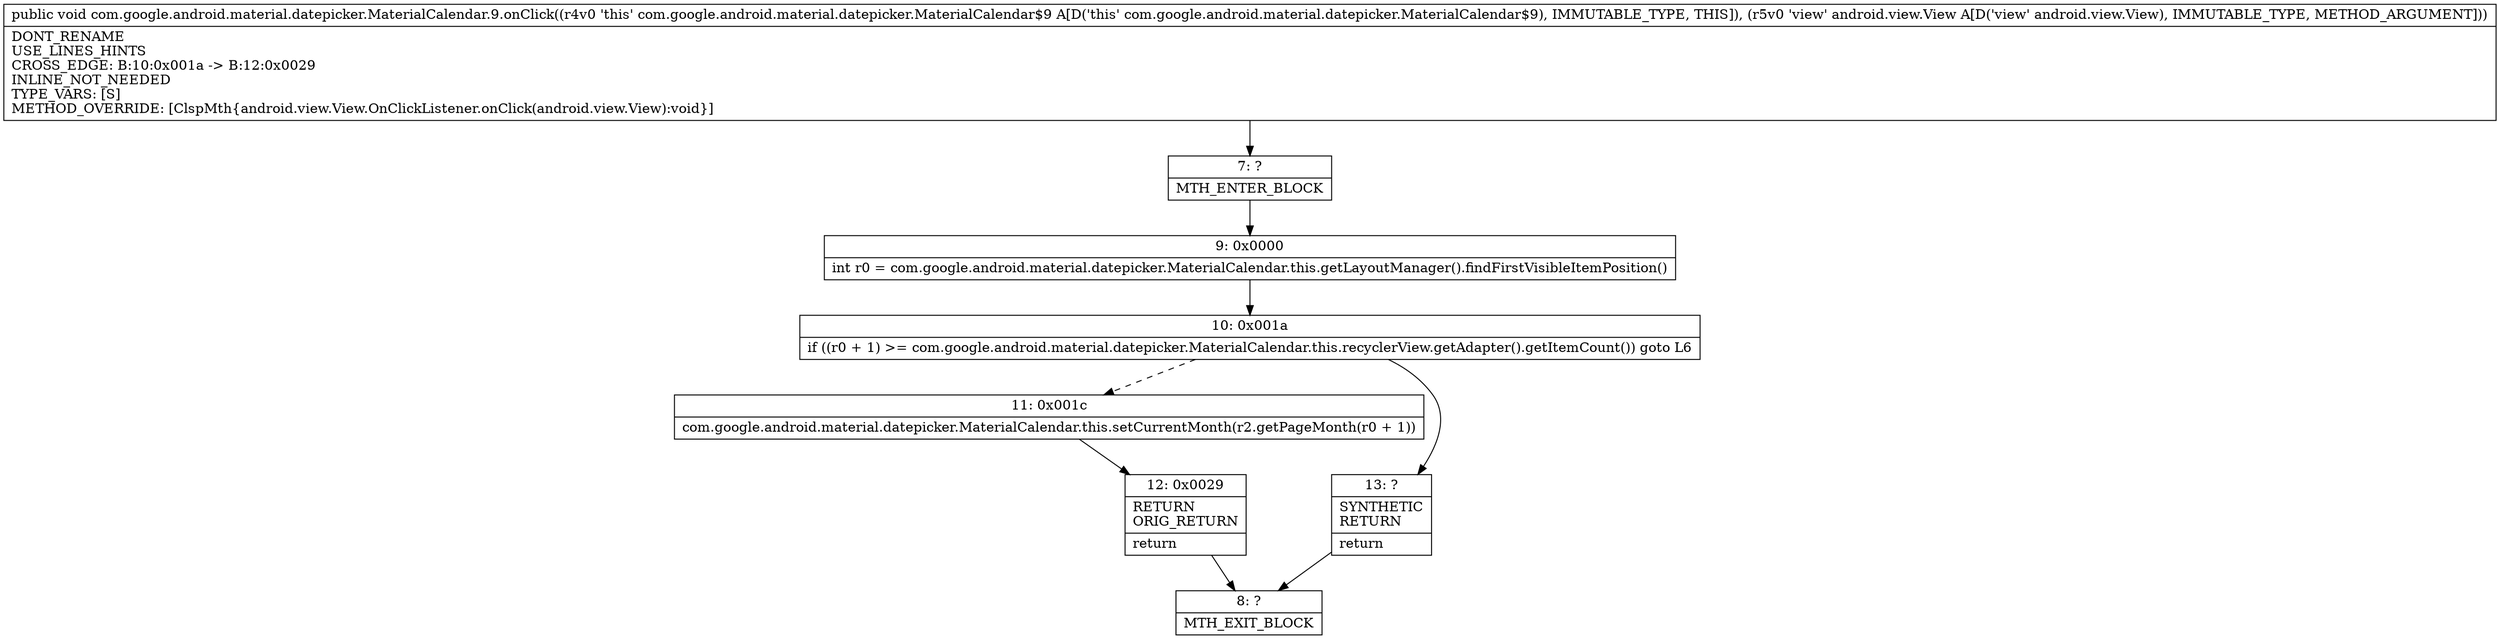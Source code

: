 digraph "CFG forcom.google.android.material.datepicker.MaterialCalendar.9.onClick(Landroid\/view\/View;)V" {
Node_7 [shape=record,label="{7\:\ ?|MTH_ENTER_BLOCK\l}"];
Node_9 [shape=record,label="{9\:\ 0x0000|int r0 = com.google.android.material.datepicker.MaterialCalendar.this.getLayoutManager().findFirstVisibleItemPosition()\l}"];
Node_10 [shape=record,label="{10\:\ 0x001a|if ((r0 + 1) \>= com.google.android.material.datepicker.MaterialCalendar.this.recyclerView.getAdapter().getItemCount()) goto L6\l}"];
Node_11 [shape=record,label="{11\:\ 0x001c|com.google.android.material.datepicker.MaterialCalendar.this.setCurrentMonth(r2.getPageMonth(r0 + 1))\l}"];
Node_12 [shape=record,label="{12\:\ 0x0029|RETURN\lORIG_RETURN\l|return\l}"];
Node_8 [shape=record,label="{8\:\ ?|MTH_EXIT_BLOCK\l}"];
Node_13 [shape=record,label="{13\:\ ?|SYNTHETIC\lRETURN\l|return\l}"];
MethodNode[shape=record,label="{public void com.google.android.material.datepicker.MaterialCalendar.9.onClick((r4v0 'this' com.google.android.material.datepicker.MaterialCalendar$9 A[D('this' com.google.android.material.datepicker.MaterialCalendar$9), IMMUTABLE_TYPE, THIS]), (r5v0 'view' android.view.View A[D('view' android.view.View), IMMUTABLE_TYPE, METHOD_ARGUMENT]))  | DONT_RENAME\lUSE_LINES_HINTS\lCROSS_EDGE: B:10:0x001a \-\> B:12:0x0029\lINLINE_NOT_NEEDED\lTYPE_VARS: [S]\lMETHOD_OVERRIDE: [ClspMth\{android.view.View.OnClickListener.onClick(android.view.View):void\}]\l}"];
MethodNode -> Node_7;Node_7 -> Node_9;
Node_9 -> Node_10;
Node_10 -> Node_11[style=dashed];
Node_10 -> Node_13;
Node_11 -> Node_12;
Node_12 -> Node_8;
Node_13 -> Node_8;
}

